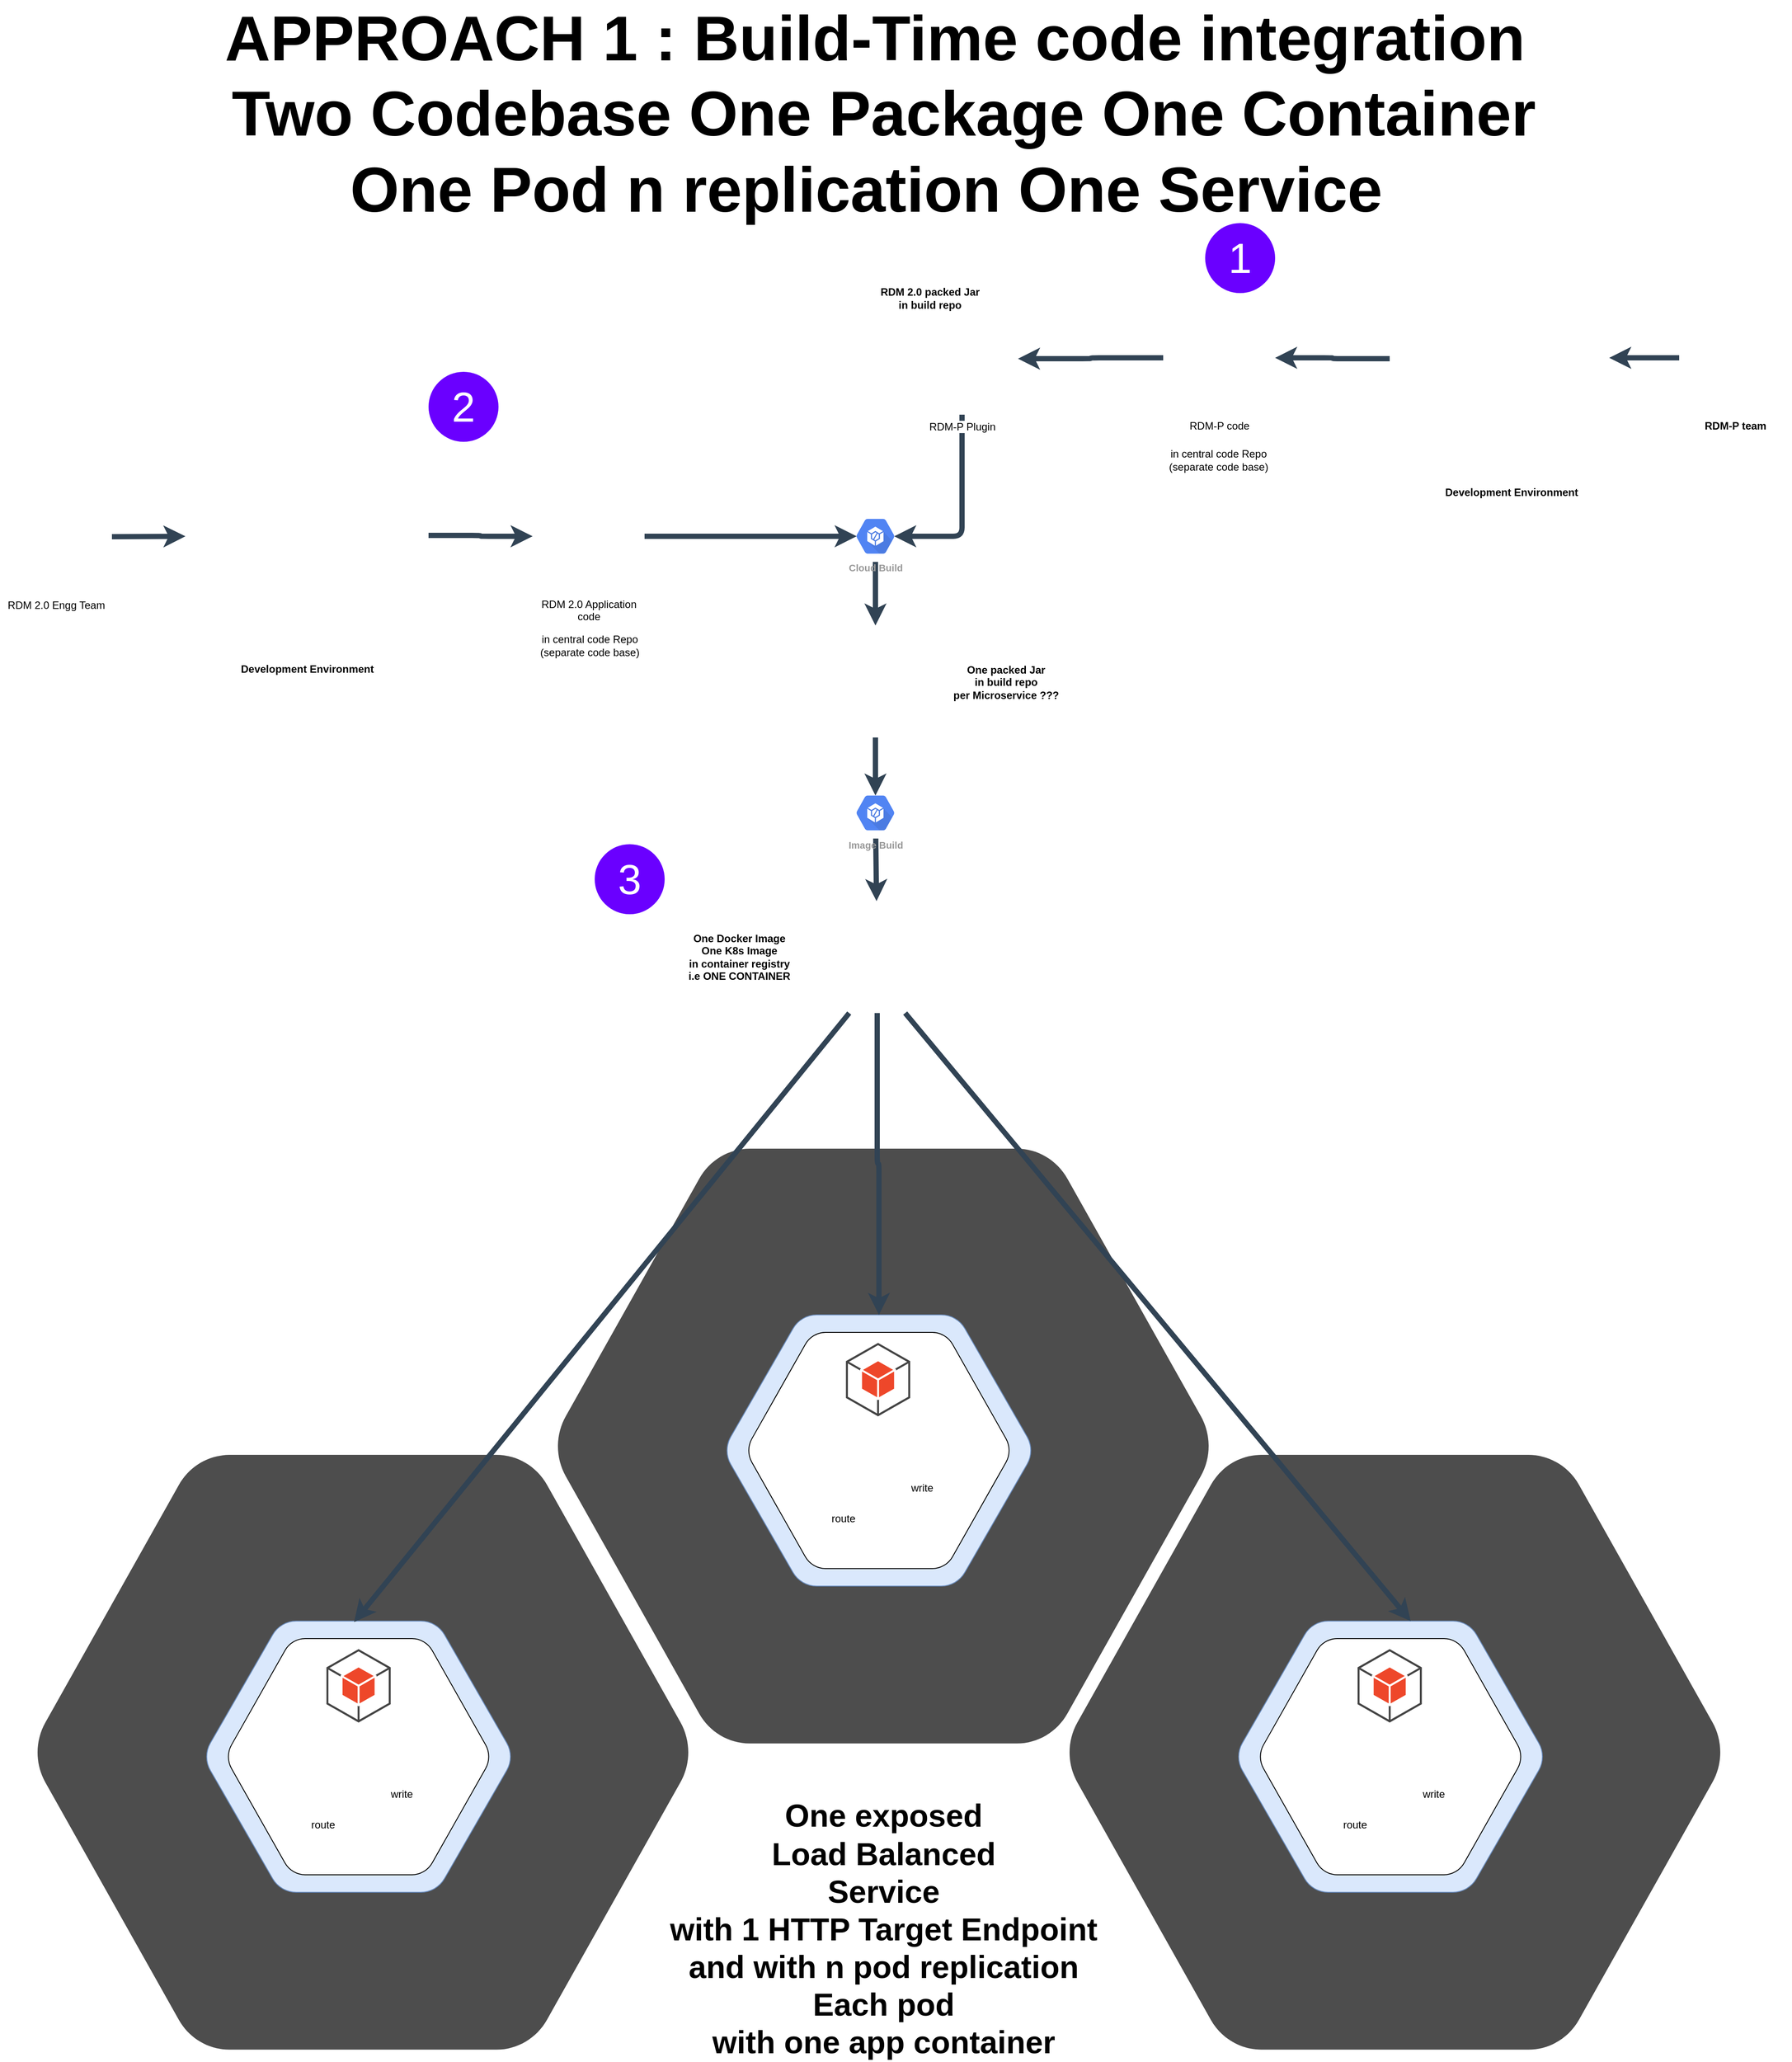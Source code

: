 <mxfile version="14.4.6" type="github" pages="2">
  <diagram id="a3wtVWC07Pv-fsc8gBxy" name="Page-1">
    <mxGraphModel dx="4978" dy="5965" grid="1" gridSize="10" guides="1" tooltips="1" connect="1" arrows="1" fold="1" page="1" pageScale="1" pageWidth="1100" pageHeight="850" math="0" shadow="0">
      <root>
        <mxCell id="0" />
        <mxCell id="1" parent="0" />
        <mxCell id="Y54M-gy7MAdl_Ur7vL2U-50" value="" style="edgeStyle=orthogonalEdgeStyle;rounded=1;orthogonalLoop=1;jettySize=auto;html=1;entryX=0.825;entryY=0.5;entryDx=0;entryDy=0;entryPerimeter=0;fillColor=#647687;strokeColor=#314354;strokeWidth=6;exitX=0.5;exitY=1;exitDx=0;exitDy=0;" edge="1" parent="1" source="Y54M-gy7MAdl_Ur7vL2U-40" target="Y54M-gy7MAdl_Ur7vL2U-87">
          <mxGeometry relative="1" as="geometry">
            <mxPoint x="-2207.55" y="-4496" as="targetPoint" />
            <Array as="points">
              <mxPoint x="-2130" y="-4432" />
            </Array>
          </mxGeometry>
        </mxCell>
        <mxCell id="Y54M-gy7MAdl_Ur7vL2U-40" value="RDM-P Plugin" style="shape=image;html=1;verticalAlign=top;verticalLabelPosition=bottom;labelBackgroundColor=#ffffff;imageAspect=0;aspect=fixed;image=https://cdn3.iconfinder.com/data/icons/humano2/128x128/mimetypes/application-x-jar.png;sketch=0;strokeColor=#000000;fillColor=#ffffff;" vertex="1" parent="1">
          <mxGeometry x="-2194" y="-4699" width="128" height="128" as="geometry" />
        </mxCell>
        <mxCell id="Y54M-gy7MAdl_Ur7vL2U-41" value="" style="shape=image;html=1;verticalAlign=top;verticalLabelPosition=bottom;labelBackgroundColor=#ffffff;imageAspect=0;aspect=fixed;image=https://cdn4.iconfinder.com/data/icons/social-network-round-gloss-shine/128/docker-icon_copy.png;sketch=0;strokeColor=#000000;fillColor=#ffffff;" vertex="1" parent="1">
          <mxGeometry x="-2291" y="-4015" width="128" height="128" as="geometry" />
        </mxCell>
        <mxCell id="Y54M-gy7MAdl_Ur7vL2U-48" value="" style="edgeStyle=orthogonalEdgeStyle;rounded=1;orthogonalLoop=1;jettySize=auto;html=1;entryX=0;entryY=0.5;entryDx=0;entryDy=0;fillColor=#647687;strokeColor=#314354;strokeWidth=6;" edge="1" parent="1" source="Y54M-gy7MAdl_Ur7vL2U-46" target="Y54M-gy7MAdl_Ur7vL2U-57">
          <mxGeometry relative="1" as="geometry">
            <mxPoint x="-2471" y="-4431" as="targetPoint" />
          </mxGeometry>
        </mxCell>
        <mxCell id="Y54M-gy7MAdl_Ur7vL2U-46" value="&lt;b&gt;Development Environment&lt;/b&gt;" style="shape=image;html=1;verticalAlign=top;verticalLabelPosition=bottom;labelBackgroundColor=#ffffff;imageAspect=0;aspect=fixed;image=https://cdn4.iconfinder.com/data/icons/technology-83/1000/code_bulb_idea_big_idea_bright_idea_idea_laptop_ide-128.png;sketch=0;strokeColor=#000000;fillColor=#ffffff;" vertex="1" parent="1">
          <mxGeometry x="-3018" y="-4572" width="278" height="278" as="geometry" />
        </mxCell>
        <mxCell id="Y54M-gy7MAdl_Ur7vL2U-53" value="" style="edgeStyle=orthogonalEdgeStyle;rounded=1;orthogonalLoop=1;jettySize=auto;html=1;entryX=0.5;entryY=0.16;entryDx=0;entryDy=0;entryPerimeter=0;exitX=0.5;exitY=1;exitDx=0;exitDy=0;strokeWidth=6;fillColor=#647687;strokeColor=#314354;" edge="1" parent="1" source="Y54M-gy7MAdl_Ur7vL2U-49" target="Y54M-gy7MAdl_Ur7vL2U-94">
          <mxGeometry relative="1" as="geometry">
            <mxPoint x="-2227.0" y="-4147" as="targetPoint" />
          </mxGeometry>
        </mxCell>
        <mxCell id="Y54M-gy7MAdl_Ur7vL2U-49" value="" style="shape=image;html=1;verticalAlign=top;verticalLabelPosition=bottom;labelBackgroundColor=#ffffff;imageAspect=0;aspect=fixed;image=https://cdn3.iconfinder.com/data/icons/humano2/128x128/mimetypes/application-x-jar.png;sketch=0;strokeColor=#000000;fillColor=#ffffff;" vertex="1" parent="1">
          <mxGeometry x="-2293" y="-4330" width="128" height="128" as="geometry" />
        </mxCell>
        <mxCell id="Y54M-gy7MAdl_Ur7vL2U-56" value="&lt;b&gt;One Docker Image&lt;br&gt;One K8s Image&lt;br&gt;in container registry&lt;br&gt;i.e ONE CONTAINER&lt;br&gt;&lt;/b&gt;" style="text;html=1;align=center;verticalAlign=middle;resizable=0;points=[];autosize=1;" vertex="1" parent="1">
          <mxGeometry x="-2450" y="-3981" width="130" height="60" as="geometry" />
        </mxCell>
        <mxCell id="Y54M-gy7MAdl_Ur7vL2U-57" value="RDM 2.0 Application&lt;br&gt;code" style="shape=image;html=1;verticalAlign=top;verticalLabelPosition=bottom;labelBackgroundColor=#ffffff;imageAspect=0;aspect=fixed;image=https://cdn1.iconfinder.com/data/icons/hawcons/32/698357-icon-78-document-file-java-128.png;sketch=0;strokeColor=#000000;fillColor=#ffffff;" vertex="1" parent="1">
          <mxGeometry x="-2621" y="-4496" width="128" height="128" as="geometry" />
        </mxCell>
        <mxCell id="Y54M-gy7MAdl_Ur7vL2U-58" value="&lt;b&gt;One packed Jar&lt;br&gt;in build repo&lt;br&gt;per Microservice ???&lt;br&gt;&lt;/b&gt;" style="text;html=1;align=center;verticalAlign=middle;resizable=0;points=[];autosize=1;" vertex="1" parent="1">
          <mxGeometry x="-2150" y="-4290" width="140" height="50" as="geometry" />
        </mxCell>
        <mxCell id="Y54M-gy7MAdl_Ur7vL2U-60" value="&lt;b&gt;&lt;font style=&quot;font-size: 72px&quot;&gt;APPROACH 1 : Build-Time code integration&amp;nbsp;&lt;br&gt;Two Codebase One Package One Container &lt;br&gt;One Pod n replication One Service&amp;nbsp;&amp;nbsp;&lt;/font&gt;&lt;/b&gt;" style="text;html=1;align=center;verticalAlign=middle;resizable=0;points=[];autosize=1;" vertex="1" parent="1">
          <mxGeometry x="-2980" y="-4970" width="1520" height="110" as="geometry" />
        </mxCell>
        <mxCell id="Y54M-gy7MAdl_Ur7vL2U-64" value="" style="edgeStyle=orthogonalEdgeStyle;rounded=1;orthogonalLoop=1;jettySize=auto;html=1;entryX=1;entryY=0.5;entryDx=0;entryDy=0;fillColor=#647687;strokeColor=#314354;strokeWidth=6;" edge="1" parent="1" source="Y54M-gy7MAdl_Ur7vL2U-62" target="Y54M-gy7MAdl_Ur7vL2U-40">
          <mxGeometry relative="1" as="geometry">
            <mxPoint x="-1961" y="-4635" as="targetPoint" />
          </mxGeometry>
        </mxCell>
        <mxCell id="Y54M-gy7MAdl_Ur7vL2U-62" value="RDM-P code" style="shape=image;html=1;verticalAlign=top;verticalLabelPosition=bottom;labelBackgroundColor=#ffffff;imageAspect=0;aspect=fixed;image=https://cdn1.iconfinder.com/data/icons/hawcons/32/698357-icon-78-document-file-java-128.png;sketch=0;strokeColor=#000000;fillColor=#ffffff;" vertex="1" parent="1">
          <mxGeometry x="-1900" y="-4700" width="128" height="128" as="geometry" />
        </mxCell>
        <mxCell id="Y54M-gy7MAdl_Ur7vL2U-67" value="" style="edgeStyle=orthogonalEdgeStyle;rounded=1;orthogonalLoop=1;jettySize=auto;html=1;fillColor=#647687;strokeColor=#314354;strokeWidth=6;" edge="1" parent="1" source="Y54M-gy7MAdl_Ur7vL2U-65" target="Y54M-gy7MAdl_Ur7vL2U-62">
          <mxGeometry relative="1" as="geometry">
            <mxPoint x="-1731" y="-4620" as="targetPoint" />
          </mxGeometry>
        </mxCell>
        <mxCell id="Y54M-gy7MAdl_Ur7vL2U-65" value="&lt;b&gt;Development Environment&lt;/b&gt;" style="shape=image;html=1;verticalAlign=top;verticalLabelPosition=bottom;labelBackgroundColor=#ffffff;imageAspect=0;aspect=fixed;image=https://cdn4.iconfinder.com/data/icons/technology-83/1000/code_bulb_idea_big_idea_bright_idea_idea_laptop_ide-128.png;sketch=0;strokeColor=#000000;fillColor=#ffffff;" vertex="1" parent="1">
          <mxGeometry x="-1641" y="-4774" width="278" height="278" as="geometry" />
        </mxCell>
        <mxCell id="Y54M-gy7MAdl_Ur7vL2U-68" value="" style="group" vertex="1" connectable="0" parent="1">
          <mxGeometry x="-2594.997" y="-3732" width="750" height="680" as="geometry" />
        </mxCell>
        <mxCell id="Y54M-gy7MAdl_Ur7vL2U-7" value="" style="shape=mxgraph.gcp.extras.blue_hexagon;html=1;fillColor=#4D4D4D;gradientColor=none;strokeColor=none;verticalLabelPosition=bottom;verticalAlign=top;align=center;fontFamily=Comic Sans MS;" vertex="1" parent="Y54M-gy7MAdl_Ur7vL2U-68">
          <mxGeometry width="750" height="680" as="geometry" />
        </mxCell>
        <mxCell id="Y54M-gy7MAdl_Ur7vL2U-9" value="" style="shape=mxgraph.gcp.extras.blue_hexagon;html=1;fillColor=#dae8fc;strokeColor=#6c8ebf;verticalLabelPosition=bottom;verticalAlign=top;align=center;fontFamily=Comic Sans MS;" vertex="1" parent="Y54M-gy7MAdl_Ur7vL2U-68">
          <mxGeometry x="194.997" y="190" width="350" height="310" as="geometry" />
        </mxCell>
        <mxCell id="Y54M-gy7MAdl_Ur7vL2U-10" value="" style="shape=mxgraph.gcp.extras.blue_hexagon;html=1;verticalLabelPosition=bottom;verticalAlign=top;align=center;fontFamily=Comic Sans MS;" vertex="1" parent="Y54M-gy7MAdl_Ur7vL2U-68">
          <mxGeometry x="219.997" y="210" width="300" height="270" as="geometry" />
        </mxCell>
        <mxCell id="Y54M-gy7MAdl_Ur7vL2U-18" value="" style="shape=image;html=1;verticalAlign=top;verticalLabelPosition=bottom;labelBackgroundColor=#ffffff;imageAspect=0;aspect=fixed;image=https://cdn0.iconfinder.com/data/icons/social-media-2127/48/social_media_social_media_logo_docker-128.png;sketch=1;" vertex="1" parent="Y54M-gy7MAdl_Ur7vL2U-68">
          <mxGeometry x="280.997" y="390" width="188" height="188" as="geometry" />
        </mxCell>
        <mxCell id="Y54M-gy7MAdl_Ur7vL2U-34" value="write" style="shape=image;html=1;verticalAlign=top;verticalLabelPosition=bottom;labelBackgroundColor=#ffffff;imageAspect=0;aspect=fixed;image=https://cdn3.iconfinder.com/data/icons/school-glyph/512/office_university_reading_knowledge_edit_pen_write_learning_study_notebook_education-128.png;sketch=0;strokeColor=#000000;fillColor=#ffffff;" vertex="1" parent="Y54M-gy7MAdl_Ur7vL2U-68">
          <mxGeometry x="384.997" y="306" width="68" height="68" as="geometry" />
        </mxCell>
        <mxCell id="Y54M-gy7MAdl_Ur7vL2U-37" value="route" style="shape=image;html=1;verticalAlign=top;verticalLabelPosition=bottom;labelBackgroundColor=#ffffff;imageAspect=0;aspect=fixed;image=https://cdn3.iconfinder.com/data/icons/arrows-396/48/arrow_route_right-128.png;sketch=0;strokeColor=#000000;fillColor=#ffffff;" vertex="1" parent="Y54M-gy7MAdl_Ur7vL2U-68">
          <mxGeometry x="264.997" y="281" width="128" height="128" as="geometry" />
        </mxCell>
        <mxCell id="Y54M-gy7MAdl_Ur7vL2U-42" value="" style="outlineConnect=0;dashed=0;verticalLabelPosition=bottom;verticalAlign=top;align=center;html=1;shape=mxgraph.aws3.android;fillColor=#EE472A;gradientColor=none;sketch=0;strokeColor=#000000;" vertex="1" parent="Y54M-gy7MAdl_Ur7vL2U-68">
          <mxGeometry x="332.247" y="222" width="73.5" height="84" as="geometry" />
        </mxCell>
        <mxCell id="Y54M-gy7MAdl_Ur7vL2U-69" value="" style="group" vertex="1" connectable="0" parent="1">
          <mxGeometry x="-2009.997" y="-3382" width="750" height="680" as="geometry" />
        </mxCell>
        <mxCell id="Y54M-gy7MAdl_Ur7vL2U-70" value="" style="shape=mxgraph.gcp.extras.blue_hexagon;html=1;fillColor=#4D4D4D;gradientColor=none;strokeColor=none;verticalLabelPosition=bottom;verticalAlign=top;align=center;fontFamily=Comic Sans MS;" vertex="1" parent="Y54M-gy7MAdl_Ur7vL2U-69">
          <mxGeometry width="750" height="680" as="geometry" />
        </mxCell>
        <mxCell id="Y54M-gy7MAdl_Ur7vL2U-71" value="" style="shape=mxgraph.gcp.extras.blue_hexagon;html=1;fillColor=#dae8fc;strokeColor=#6c8ebf;verticalLabelPosition=bottom;verticalAlign=top;align=center;fontFamily=Comic Sans MS;" vertex="1" parent="Y54M-gy7MAdl_Ur7vL2U-69">
          <mxGeometry x="194.997" y="190" width="350" height="310" as="geometry" />
        </mxCell>
        <mxCell id="Y54M-gy7MAdl_Ur7vL2U-72" value="" style="shape=mxgraph.gcp.extras.blue_hexagon;html=1;verticalLabelPosition=bottom;verticalAlign=top;align=center;fontFamily=Comic Sans MS;" vertex="1" parent="Y54M-gy7MAdl_Ur7vL2U-69">
          <mxGeometry x="219.997" y="210" width="300" height="270" as="geometry" />
        </mxCell>
        <mxCell id="Y54M-gy7MAdl_Ur7vL2U-73" value="" style="shape=image;html=1;verticalAlign=top;verticalLabelPosition=bottom;labelBackgroundColor=#ffffff;imageAspect=0;aspect=fixed;image=https://cdn0.iconfinder.com/data/icons/social-media-2127/48/social_media_social_media_logo_docker-128.png;sketch=1;" vertex="1" parent="Y54M-gy7MAdl_Ur7vL2U-69">
          <mxGeometry x="280.997" y="390" width="188" height="188" as="geometry" />
        </mxCell>
        <mxCell id="Y54M-gy7MAdl_Ur7vL2U-74" value="write" style="shape=image;html=1;verticalAlign=top;verticalLabelPosition=bottom;labelBackgroundColor=#ffffff;imageAspect=0;aspect=fixed;image=https://cdn3.iconfinder.com/data/icons/school-glyph/512/office_university_reading_knowledge_edit_pen_write_learning_study_notebook_education-128.png;sketch=0;strokeColor=#000000;fillColor=#ffffff;" vertex="1" parent="Y54M-gy7MAdl_Ur7vL2U-69">
          <mxGeometry x="384.997" y="306" width="68" height="68" as="geometry" />
        </mxCell>
        <mxCell id="Y54M-gy7MAdl_Ur7vL2U-75" value="route" style="shape=image;html=1;verticalAlign=top;verticalLabelPosition=bottom;labelBackgroundColor=#ffffff;imageAspect=0;aspect=fixed;image=https://cdn3.iconfinder.com/data/icons/arrows-396/48/arrow_route_right-128.png;sketch=0;strokeColor=#000000;fillColor=#ffffff;" vertex="1" parent="Y54M-gy7MAdl_Ur7vL2U-69">
          <mxGeometry x="264.997" y="281" width="128" height="128" as="geometry" />
        </mxCell>
        <mxCell id="Y54M-gy7MAdl_Ur7vL2U-76" value="" style="outlineConnect=0;dashed=0;verticalLabelPosition=bottom;verticalAlign=top;align=center;html=1;shape=mxgraph.aws3.android;fillColor=#EE472A;gradientColor=none;sketch=0;strokeColor=#000000;" vertex="1" parent="Y54M-gy7MAdl_Ur7vL2U-69">
          <mxGeometry x="332.247" y="222" width="73.5" height="84" as="geometry" />
        </mxCell>
        <mxCell id="Y54M-gy7MAdl_Ur7vL2U-77" value="" style="group" vertex="1" connectable="0" parent="1">
          <mxGeometry x="-3189.997" y="-3382" width="750" height="680" as="geometry" />
        </mxCell>
        <mxCell id="Y54M-gy7MAdl_Ur7vL2U-78" value="" style="shape=mxgraph.gcp.extras.blue_hexagon;html=1;fillColor=#4D4D4D;gradientColor=none;strokeColor=none;verticalLabelPosition=bottom;verticalAlign=top;align=center;fontFamily=Comic Sans MS;" vertex="1" parent="Y54M-gy7MAdl_Ur7vL2U-77">
          <mxGeometry width="750" height="680" as="geometry" />
        </mxCell>
        <mxCell id="Y54M-gy7MAdl_Ur7vL2U-79" value="" style="shape=mxgraph.gcp.extras.blue_hexagon;html=1;fillColor=#dae8fc;strokeColor=#6c8ebf;verticalLabelPosition=bottom;verticalAlign=top;align=center;fontFamily=Comic Sans MS;" vertex="1" parent="Y54M-gy7MAdl_Ur7vL2U-77">
          <mxGeometry x="194.997" y="190" width="350" height="310" as="geometry" />
        </mxCell>
        <mxCell id="Y54M-gy7MAdl_Ur7vL2U-80" value="" style="shape=mxgraph.gcp.extras.blue_hexagon;html=1;verticalLabelPosition=bottom;verticalAlign=top;align=center;fontFamily=Comic Sans MS;" vertex="1" parent="Y54M-gy7MAdl_Ur7vL2U-77">
          <mxGeometry x="219.997" y="210" width="300" height="270" as="geometry" />
        </mxCell>
        <mxCell id="Y54M-gy7MAdl_Ur7vL2U-81" value="" style="shape=image;html=1;verticalAlign=top;verticalLabelPosition=bottom;labelBackgroundColor=#ffffff;imageAspect=0;aspect=fixed;image=https://cdn0.iconfinder.com/data/icons/social-media-2127/48/social_media_social_media_logo_docker-128.png;sketch=1;" vertex="1" parent="Y54M-gy7MAdl_Ur7vL2U-77">
          <mxGeometry x="280.997" y="390" width="188" height="188" as="geometry" />
        </mxCell>
        <mxCell id="Y54M-gy7MAdl_Ur7vL2U-82" value="write" style="shape=image;html=1;verticalAlign=top;verticalLabelPosition=bottom;labelBackgroundColor=#ffffff;imageAspect=0;aspect=fixed;image=https://cdn3.iconfinder.com/data/icons/school-glyph/512/office_university_reading_knowledge_edit_pen_write_learning_study_notebook_education-128.png;sketch=0;strokeColor=#000000;fillColor=#ffffff;" vertex="1" parent="Y54M-gy7MAdl_Ur7vL2U-77">
          <mxGeometry x="384.997" y="306" width="68" height="68" as="geometry" />
        </mxCell>
        <mxCell id="Y54M-gy7MAdl_Ur7vL2U-83" value="route" style="shape=image;html=1;verticalAlign=top;verticalLabelPosition=bottom;labelBackgroundColor=#ffffff;imageAspect=0;aspect=fixed;image=https://cdn3.iconfinder.com/data/icons/arrows-396/48/arrow_route_right-128.png;sketch=0;strokeColor=#000000;fillColor=#ffffff;" vertex="1" parent="Y54M-gy7MAdl_Ur7vL2U-77">
          <mxGeometry x="264.997" y="281" width="128" height="128" as="geometry" />
        </mxCell>
        <mxCell id="Y54M-gy7MAdl_Ur7vL2U-84" value="" style="outlineConnect=0;dashed=0;verticalLabelPosition=bottom;verticalAlign=top;align=center;html=1;shape=mxgraph.aws3.android;fillColor=#EE472A;gradientColor=none;sketch=0;strokeColor=#000000;" vertex="1" parent="Y54M-gy7MAdl_Ur7vL2U-77">
          <mxGeometry x="333.247" y="222" width="73.5" height="84" as="geometry" />
        </mxCell>
        <mxCell id="Y54M-gy7MAdl_Ur7vL2U-55" value="" style="edgeStyle=orthogonalEdgeStyle;rounded=1;orthogonalLoop=1;jettySize=auto;html=1;fillColor=#647687;strokeColor=#314354;strokeWidth=6;" edge="1" parent="1" source="Y54M-gy7MAdl_Ur7vL2U-41" target="Y54M-gy7MAdl_Ur7vL2U-9">
          <mxGeometry relative="1" as="geometry">
            <mxPoint x="-2213.0" y="-3687" as="targetPoint" />
          </mxGeometry>
        </mxCell>
        <mxCell id="Y54M-gy7MAdl_Ur7vL2U-85" value="" style="rounded=1;orthogonalLoop=1;jettySize=auto;html=1;entryX=0.483;entryY=-0.07;entryDx=0;entryDy=0;entryPerimeter=0;exitX=0.25;exitY=1;exitDx=0;exitDy=0;strokeWidth=6;fillColor=#647687;strokeColor=#314354;" edge="1" parent="1" source="Y54M-gy7MAdl_Ur7vL2U-41" target="Y54M-gy7MAdl_Ur7vL2U-80">
          <mxGeometry relative="1" as="geometry">
            <mxPoint x="-2203.0" y="-3757" as="sourcePoint" />
            <mxPoint x="-2202" y="-3532" as="targetPoint" />
          </mxGeometry>
        </mxCell>
        <mxCell id="Y54M-gy7MAdl_Ur7vL2U-86" value="" style="rounded=1;orthogonalLoop=1;jettySize=auto;html=1;exitX=0.75;exitY=1;exitDx=0;exitDy=0;strokeWidth=6;fillColor=#647687;strokeColor=#314354;" edge="1" parent="1" source="Y54M-gy7MAdl_Ur7vL2U-41">
          <mxGeometry relative="1" as="geometry">
            <mxPoint x="-2267" y="-3821" as="sourcePoint" />
            <mxPoint x="-1617" y="-3192" as="targetPoint" />
          </mxGeometry>
        </mxCell>
        <mxCell id="Y54M-gy7MAdl_Ur7vL2U-89" value="" style="edgeStyle=none;rounded=1;orthogonalLoop=1;jettySize=auto;html=1;fillColor=#647687;strokeColor=#314354;strokeWidth=6;" edge="1" parent="1" source="Y54M-gy7MAdl_Ur7vL2U-87" target="Y54M-gy7MAdl_Ur7vL2U-49">
          <mxGeometry relative="1" as="geometry" />
        </mxCell>
        <mxCell id="Y54M-gy7MAdl_Ur7vL2U-87" value="Cloud Build" style="html=1;fillColor=#5184F3;strokeColor=none;verticalAlign=top;labelPosition=center;verticalLabelPosition=bottom;align=center;spacingTop=-6;fontSize=11;fontStyle=1;fontColor=#999999;shape=mxgraph.gcp2.hexIcon;prIcon=container_builder;sketch=0;" vertex="1" parent="1">
          <mxGeometry x="-2262" y="-4461.25" width="66" height="58.5" as="geometry" />
        </mxCell>
        <mxCell id="Y54M-gy7MAdl_Ur7vL2U-88" value="" style="edgeStyle=orthogonalEdgeStyle;rounded=1;orthogonalLoop=1;jettySize=auto;html=1;exitX=1;exitY=0.5;exitDx=0;exitDy=0;entryX=0.175;entryY=0.5;entryDx=0;entryDy=0;entryPerimeter=0;fillColor=#647687;strokeColor=#314354;strokeWidth=6;" edge="1" parent="1" source="Y54M-gy7MAdl_Ur7vL2U-57" target="Y54M-gy7MAdl_Ur7vL2U-87">
          <mxGeometry relative="1" as="geometry">
            <mxPoint x="-2331" y="-4431" as="sourcePoint" />
            <mxPoint x="-2226.941" y="-4355" as="targetPoint" />
          </mxGeometry>
        </mxCell>
        <mxCell id="Y54M-gy7MAdl_Ur7vL2U-91" value="in central code Repo&lt;br&gt;(separate code base)" style="text;html=1;align=center;verticalAlign=middle;resizable=0;points=[];autosize=1;" vertex="1" parent="1">
          <mxGeometry x="-1902" y="-4534" width="130" height="30" as="geometry" />
        </mxCell>
        <mxCell id="Y54M-gy7MAdl_Ur7vL2U-92" value="in central code Repo&lt;br&gt;(separate code base)" style="text;html=1;align=center;verticalAlign=middle;resizable=0;points=[];autosize=1;" vertex="1" parent="1">
          <mxGeometry x="-2621" y="-4322" width="130" height="30" as="geometry" />
        </mxCell>
        <mxCell id="Y54M-gy7MAdl_Ur7vL2U-93" value="&lt;b&gt;RDM 2.0 packed Jar&lt;br&gt;in build repo&lt;br&gt;&lt;/b&gt;" style="text;html=1;align=center;verticalAlign=middle;resizable=0;points=[];autosize=1;" vertex="1" parent="1">
          <mxGeometry x="-2232" y="-4719" width="130" height="30" as="geometry" />
        </mxCell>
        <mxCell id="Y54M-gy7MAdl_Ur7vL2U-98" value="" style="edgeStyle=none;rounded=1;orthogonalLoop=1;jettySize=auto;html=1;fillColor=#647687;strokeColor=#314354;strokeWidth=6;" edge="1" parent="1" source="Y54M-gy7MAdl_Ur7vL2U-94" target="Y54M-gy7MAdl_Ur7vL2U-41">
          <mxGeometry relative="1" as="geometry">
            <mxPoint x="-2227" y="-4088.5" as="targetPoint" />
          </mxGeometry>
        </mxCell>
        <mxCell id="Y54M-gy7MAdl_Ur7vL2U-94" value="Image Build" style="html=1;fillColor=#5184F3;strokeColor=none;verticalAlign=top;labelPosition=center;verticalLabelPosition=bottom;align=center;spacingTop=-6;fontSize=11;fontStyle=1;fontColor=#999999;shape=mxgraph.gcp2.hexIcon;prIcon=container_builder;sketch=0;" vertex="1" parent="1">
          <mxGeometry x="-2262" y="-4145" width="66" height="58.5" as="geometry" />
        </mxCell>
        <mxCell id="Y54M-gy7MAdl_Ur7vL2U-101" value="&lt;b&gt;&lt;span style=&quot;font-size: 36px&quot;&gt;One exposed &lt;br&gt;Load Balanced &lt;br&gt;Service &lt;br&gt;with 1 HTTP Target Endpoint&lt;br&gt;and with n pod replication &lt;br&gt;Each pod &lt;br&gt;with one app container&lt;/span&gt;&lt;br&gt;&lt;/b&gt;" style="text;html=1;align=center;verticalAlign=middle;resizable=0;points=[];autosize=1;" vertex="1" parent="1">
          <mxGeometry x="-2470" y="-2920" width="500" height="160" as="geometry" />
        </mxCell>
        <mxCell id="Y54M-gy7MAdl_Ur7vL2U-102" value="&lt;font style=&quot;font-size: 48px&quot;&gt;1&lt;/font&gt;" style="ellipse;whiteSpace=wrap;html=1;aspect=fixed;sketch=0;fillColor=#6a00ff;fontColor=#ffffff;strokeColor=none;" vertex="1" parent="1">
          <mxGeometry x="-1852" y="-4790" width="80" height="80" as="geometry" />
        </mxCell>
        <mxCell id="Y54M-gy7MAdl_Ur7vL2U-103" value="&lt;font style=&quot;font-size: 48px&quot;&gt;2&lt;/font&gt;" style="ellipse;whiteSpace=wrap;html=1;aspect=fixed;sketch=0;fillColor=#6a00ff;fontColor=#ffffff;strokeColor=none;" vertex="1" parent="1">
          <mxGeometry x="-2740" y="-4620" width="80" height="80" as="geometry" />
        </mxCell>
        <mxCell id="Y54M-gy7MAdl_Ur7vL2U-104" value="&lt;font style=&quot;font-size: 48px&quot;&gt;3&lt;/font&gt;" style="ellipse;whiteSpace=wrap;html=1;aspect=fixed;sketch=0;fillColor=#6a00ff;fontColor=#ffffff;strokeColor=none;" vertex="1" parent="1">
          <mxGeometry x="-2550" y="-4080" width="80" height="80" as="geometry" />
        </mxCell>
        <mxCell id="Y54M-gy7MAdl_Ur7vL2U-112" value="" style="edgeStyle=none;rounded=0;orthogonalLoop=1;jettySize=auto;html=1;strokeWidth=6;fillColor=#647687;strokeColor=#314354;" edge="1" parent="1" source="Y54M-gy7MAdl_Ur7vL2U-105">
          <mxGeometry relative="1" as="geometry">
            <mxPoint x="-1390" y="-4636" as="targetPoint" />
          </mxGeometry>
        </mxCell>
        <mxCell id="Y54M-gy7MAdl_Ur7vL2U-105" value="&lt;b&gt;RDM-P team&lt;/b&gt;" style="shape=image;html=1;verticalAlign=top;verticalLabelPosition=bottom;labelBackgroundColor=#ffffff;imageAspect=0;aspect=fixed;image=https://cdn0.iconfinder.com/data/icons/simpline-mix/64/simpline_13-128.png;sketch=0;strokeColor=#000000;fillColor=#ffffff;" vertex="1" parent="1">
          <mxGeometry x="-1310" y="-4700" width="128" height="128" as="geometry" />
        </mxCell>
        <mxCell id="Y54M-gy7MAdl_Ur7vL2U-108" value="" style="edgeStyle=none;rounded=0;orthogonalLoop=1;jettySize=auto;html=1;fillColor=#647687;strokeColor=#314354;strokeWidth=6;" edge="1" parent="1" source="Y54M-gy7MAdl_Ur7vL2U-107" target="Y54M-gy7MAdl_Ur7vL2U-46">
          <mxGeometry relative="1" as="geometry" />
        </mxCell>
        <mxCell id="Y54M-gy7MAdl_Ur7vL2U-107" value="RDM 2.0 Engg Team" style="shape=image;html=1;verticalAlign=top;verticalLabelPosition=bottom;labelBackgroundColor=#ffffff;imageAspect=0;aspect=fixed;image=https://cdn0.iconfinder.com/data/icons/simpline-mix/64/simpline_12-128.png;sketch=0;strokeColor=#000000;fillColor=#ffffff;" vertex="1" parent="1">
          <mxGeometry x="-3230" y="-4495" width="128" height="128" as="geometry" />
        </mxCell>
      </root>
    </mxGraphModel>
  </diagram>
  <diagram name="Copy of Page-1" id="TdgbyeoqJt9ueaeACw3j">
    <mxGraphModel dx="4642" dy="5792" grid="1" gridSize="10" guides="1" tooltips="1" connect="1" arrows="1" fold="1" page="1" pageScale="1" pageWidth="1100" pageHeight="850" math="0" shadow="0">
      <root>
        <mxCell id="cfi_PI--tBmPsOps6Bu9-0" />
        <mxCell id="cfi_PI--tBmPsOps6Bu9-1" parent="cfi_PI--tBmPsOps6Bu9-0" />
        <mxCell id="cfi_PI--tBmPsOps6Bu9-2" value="" style="edgeStyle=orthogonalEdgeStyle;rounded=1;orthogonalLoop=1;jettySize=auto;html=1;entryX=0.5;entryY=0.16;entryDx=0;entryDy=0;entryPerimeter=0;fillColor=#e3c800;strokeColor=#B09500;strokeWidth=6;exitX=0.5;exitY=1;exitDx=0;exitDy=0;" edge="1" parent="cfi_PI--tBmPsOps6Bu9-1" source="cfi_PI--tBmPsOps6Bu9-3" target="k696c9NYCloIwaKsUdFb-0">
          <mxGeometry relative="1" as="geometry">
            <mxPoint x="-2207.55" y="-4496" as="targetPoint" />
            <Array as="points">
              <mxPoint x="-2030" y="-4572" />
              <mxPoint x="-2030" y="-4490" />
              <mxPoint x="-2027" y="-4490" />
            </Array>
          </mxGeometry>
        </mxCell>
        <mxCell id="cfi_PI--tBmPsOps6Bu9-3" value="RDM-P Plugin" style="shape=image;html=1;verticalAlign=top;verticalLabelPosition=bottom;labelBackgroundColor=#ffffff;imageAspect=0;aspect=fixed;image=https://cdn3.iconfinder.com/data/icons/humano2/128x128/mimetypes/application-x-jar.png;sketch=0;strokeColor=#000000;fillColor=#ffffff;" vertex="1" parent="cfi_PI--tBmPsOps6Bu9-1">
          <mxGeometry x="-2093" y="-4700" width="128" height="128" as="geometry" />
        </mxCell>
        <mxCell id="cfi_PI--tBmPsOps6Bu9-4" value="" style="shape=image;html=1;verticalAlign=top;verticalLabelPosition=bottom;labelBackgroundColor=#ffffff;imageAspect=0;aspect=fixed;image=https://cdn4.iconfinder.com/data/icons/social-network-round-gloss-shine/128/docker-icon_copy.png;sketch=0;strokeColor=#000000;fillColor=#ffffff;" vertex="1" parent="cfi_PI--tBmPsOps6Bu9-1">
          <mxGeometry x="-2291" y="-4015" width="128" height="128" as="geometry" />
        </mxCell>
        <mxCell id="cfi_PI--tBmPsOps6Bu9-5" value="" style="edgeStyle=orthogonalEdgeStyle;rounded=1;orthogonalLoop=1;jettySize=auto;html=1;entryX=0;entryY=0.5;entryDx=0;entryDy=0;fillColor=#647687;strokeColor=#314354;strokeWidth=6;" edge="1" parent="cfi_PI--tBmPsOps6Bu9-1" source="cfi_PI--tBmPsOps6Bu9-6" target="cfi_PI--tBmPsOps6Bu9-10">
          <mxGeometry relative="1" as="geometry">
            <mxPoint x="-2471" y="-4431" as="targetPoint" />
          </mxGeometry>
        </mxCell>
        <mxCell id="cfi_PI--tBmPsOps6Bu9-6" value="&lt;b&gt;Development Environment&lt;/b&gt;" style="shape=image;html=1;verticalAlign=top;verticalLabelPosition=bottom;labelBackgroundColor=#ffffff;imageAspect=0;aspect=fixed;image=https://cdn4.iconfinder.com/data/icons/technology-83/1000/code_bulb_idea_big_idea_bright_idea_idea_laptop_ide-128.png;sketch=0;strokeColor=#000000;fillColor=#ffffff;" vertex="1" parent="cfi_PI--tBmPsOps6Bu9-1">
          <mxGeometry x="-3018" y="-4572" width="278" height="278" as="geometry" />
        </mxCell>
        <mxCell id="cfi_PI--tBmPsOps6Bu9-7" value="" style="edgeStyle=orthogonalEdgeStyle;rounded=1;orthogonalLoop=1;jettySize=auto;html=1;entryX=0.5;entryY=0.16;entryDx=0;entryDy=0;entryPerimeter=0;exitX=0.5;exitY=1;exitDx=0;exitDy=0;strokeWidth=6;fillColor=#647687;strokeColor=#314354;" edge="1" parent="cfi_PI--tBmPsOps6Bu9-1" source="cfi_PI--tBmPsOps6Bu9-8" target="cfi_PI--tBmPsOps6Bu9-51">
          <mxGeometry relative="1" as="geometry">
            <mxPoint x="-2227.0" y="-4147" as="targetPoint" />
          </mxGeometry>
        </mxCell>
        <mxCell id="cfi_PI--tBmPsOps6Bu9-8" value="" style="shape=image;html=1;verticalAlign=top;verticalLabelPosition=bottom;labelBackgroundColor=#ffffff;imageAspect=0;aspect=fixed;image=https://cdn3.iconfinder.com/data/icons/humano2/128x128/mimetypes/application-x-jar.png;sketch=0;strokeColor=#000000;fillColor=#ffffff;" vertex="1" parent="cfi_PI--tBmPsOps6Bu9-1">
          <mxGeometry x="-2293" y="-4330" width="128" height="128" as="geometry" />
        </mxCell>
        <mxCell id="cfi_PI--tBmPsOps6Bu9-9" value="&lt;b&gt;One Docker Image&lt;br&gt;One K8s Image&lt;br&gt;in container registry&lt;br&gt;i.e ONE CONTAINER&lt;br&gt;&lt;/b&gt;" style="text;html=1;align=center;verticalAlign=middle;resizable=0;points=[];autosize=1;" vertex="1" parent="cfi_PI--tBmPsOps6Bu9-1">
          <mxGeometry x="-2450" y="-3981" width="130" height="60" as="geometry" />
        </mxCell>
        <mxCell id="cfi_PI--tBmPsOps6Bu9-10" value="RDM 2.0 Application&lt;br&gt;code" style="shape=image;html=1;verticalAlign=top;verticalLabelPosition=bottom;labelBackgroundColor=#ffffff;imageAspect=0;aspect=fixed;image=https://cdn1.iconfinder.com/data/icons/hawcons/32/698357-icon-78-document-file-java-128.png;sketch=0;strokeColor=#000000;fillColor=#ffffff;" vertex="1" parent="cfi_PI--tBmPsOps6Bu9-1">
          <mxGeometry x="-2621" y="-4496" width="128" height="128" as="geometry" />
        </mxCell>
        <mxCell id="cfi_PI--tBmPsOps6Bu9-11" value="&lt;b&gt;One packed Jar&lt;br&gt;in build repo&lt;br&gt;per Microservice ???&lt;br&gt;&lt;/b&gt;" style="text;html=1;align=center;verticalAlign=middle;resizable=0;points=[];autosize=1;" vertex="1" parent="cfi_PI--tBmPsOps6Bu9-1">
          <mxGeometry x="-2431" y="-4290" width="140" height="50" as="geometry" />
        </mxCell>
        <mxCell id="cfi_PI--tBmPsOps6Bu9-12" value="&lt;b&gt;&lt;font style=&quot;font-size: 72px&quot;&gt;APPROACH 2 : Two containers One POD &lt;br&gt;n replication One Service&amp;nbsp;&amp;nbsp;&lt;/font&gt;&lt;/b&gt;" style="text;html=1;align=center;verticalAlign=middle;resizable=0;points=[];autosize=1;" vertex="1" parent="cfi_PI--tBmPsOps6Bu9-1">
          <mxGeometry x="-2872" y="-5010" width="1410" height="70" as="geometry" />
        </mxCell>
        <mxCell id="cfi_PI--tBmPsOps6Bu9-13" value="" style="edgeStyle=orthogonalEdgeStyle;rounded=1;orthogonalLoop=1;jettySize=auto;html=1;entryX=1;entryY=0.5;entryDx=0;entryDy=0;fillColor=#e3c800;strokeColor=#B09500;strokeWidth=6;" edge="1" parent="cfi_PI--tBmPsOps6Bu9-1" source="cfi_PI--tBmPsOps6Bu9-14" target="cfi_PI--tBmPsOps6Bu9-3">
          <mxGeometry relative="1" as="geometry">
            <mxPoint x="-1961" y="-4635" as="targetPoint" />
          </mxGeometry>
        </mxCell>
        <mxCell id="cfi_PI--tBmPsOps6Bu9-14" value="RDM-P code" style="shape=image;html=1;verticalAlign=top;verticalLabelPosition=bottom;labelBackgroundColor=#ffffff;imageAspect=0;aspect=fixed;image=https://cdn1.iconfinder.com/data/icons/hawcons/32/698357-icon-78-document-file-java-128.png;sketch=0;strokeColor=#000000;fillColor=#ffffff;" vertex="1" parent="cfi_PI--tBmPsOps6Bu9-1">
          <mxGeometry x="-1830" y="-4700" width="128" height="128" as="geometry" />
        </mxCell>
        <mxCell id="cfi_PI--tBmPsOps6Bu9-15" value="" style="edgeStyle=orthogonalEdgeStyle;rounded=1;orthogonalLoop=1;jettySize=auto;html=1;fillColor=#647687;strokeColor=#314354;strokeWidth=6;" edge="1" parent="cfi_PI--tBmPsOps6Bu9-1" source="cfi_PI--tBmPsOps6Bu9-16" target="cfi_PI--tBmPsOps6Bu9-14">
          <mxGeometry relative="1" as="geometry">
            <mxPoint x="-1731" y="-4620" as="targetPoint" />
          </mxGeometry>
        </mxCell>
        <mxCell id="k696c9NYCloIwaKsUdFb-34" value="" style="edgeStyle=none;rounded=1;orthogonalLoop=1;jettySize=auto;html=1;strokeWidth=6;fillColor=#e3c800;strokeColor=#B09500;" edge="1" parent="cfi_PI--tBmPsOps6Bu9-1" source="cfi_PI--tBmPsOps6Bu9-16" target="cfi_PI--tBmPsOps6Bu9-14">
          <mxGeometry relative="1" as="geometry" />
        </mxCell>
        <mxCell id="cfi_PI--tBmPsOps6Bu9-16" value="&lt;b&gt;Development Environment&lt;/b&gt;" style="shape=image;html=1;verticalAlign=top;verticalLabelPosition=bottom;labelBackgroundColor=#ffffff;imageAspect=0;aspect=fixed;image=https://cdn4.iconfinder.com/data/icons/technology-83/1000/code_bulb_idea_big_idea_bright_idea_idea_laptop_ide-128.png;sketch=0;strokeColor=#000000;fillColor=#ffffff;" vertex="1" parent="cfi_PI--tBmPsOps6Bu9-1">
          <mxGeometry x="-1641" y="-4774" width="278" height="278" as="geometry" />
        </mxCell>
        <mxCell id="cfi_PI--tBmPsOps6Bu9-33" value="" style="group" vertex="1" connectable="0" parent="cfi_PI--tBmPsOps6Bu9-1">
          <mxGeometry x="-3189.997" y="-3382" width="750" height="680" as="geometry" />
        </mxCell>
        <mxCell id="cfi_PI--tBmPsOps6Bu9-34" value="" style="shape=mxgraph.gcp.extras.blue_hexagon;html=1;fillColor=#4D4D4D;gradientColor=none;strokeColor=none;verticalLabelPosition=bottom;verticalAlign=top;align=center;fontFamily=Comic Sans MS;" vertex="1" parent="cfi_PI--tBmPsOps6Bu9-33">
          <mxGeometry width="750" height="680" as="geometry" />
        </mxCell>
        <mxCell id="cfi_PI--tBmPsOps6Bu9-35" value="" style="shape=mxgraph.gcp.extras.blue_hexagon;html=1;fillColor=#dae8fc;strokeColor=#6c8ebf;verticalLabelPosition=bottom;verticalAlign=top;align=center;fontFamily=Comic Sans MS;" vertex="1" parent="cfi_PI--tBmPsOps6Bu9-33">
          <mxGeometry x="194.997" y="190" width="350" height="310" as="geometry" />
        </mxCell>
        <mxCell id="cfi_PI--tBmPsOps6Bu9-36" value="" style="shape=mxgraph.gcp.extras.blue_hexagon;html=1;verticalLabelPosition=bottom;verticalAlign=top;align=center;fontFamily=Comic Sans MS;" vertex="1" parent="cfi_PI--tBmPsOps6Bu9-33">
          <mxGeometry x="244" y="214" width="160" height="136" as="geometry" />
        </mxCell>
        <mxCell id="cfi_PI--tBmPsOps6Bu9-37" value="" style="shape=image;html=1;verticalAlign=top;verticalLabelPosition=bottom;labelBackgroundColor=#ffffff;imageAspect=0;aspect=fixed;image=https://cdn0.iconfinder.com/data/icons/social-media-2127/48/social_media_social_media_logo_docker-128.png;sketch=1;" vertex="1" parent="cfi_PI--tBmPsOps6Bu9-33">
          <mxGeometry x="280.997" y="390" width="188" height="188" as="geometry" />
        </mxCell>
        <mxCell id="cfi_PI--tBmPsOps6Bu9-39" value="route" style="shape=image;html=1;verticalAlign=top;verticalLabelPosition=bottom;labelBackgroundColor=#ffffff;imageAspect=0;aspect=fixed;image=https://cdn3.iconfinder.com/data/icons/arrows-396/48/arrow_route_right-128.png;sketch=0;strokeColor=#000000;fillColor=#ffffff;" vertex="1" parent="cfi_PI--tBmPsOps6Bu9-33">
          <mxGeometry x="259.997" y="218" width="128" height="128" as="geometry" />
        </mxCell>
        <mxCell id="cfi_PI--tBmPsOps6Bu9-40" value="" style="outlineConnect=0;dashed=0;verticalLabelPosition=bottom;verticalAlign=top;align=center;html=1;shape=mxgraph.aws3.android;fillColor=#EE472A;gradientColor=none;sketch=0;strokeColor=#000000;" vertex="1" parent="cfi_PI--tBmPsOps6Bu9-33">
          <mxGeometry x="351.62" y="190" width="46.75" height="58" as="geometry" />
        </mxCell>
        <mxCell id="k696c9NYCloIwaKsUdFb-8" value="" style="shape=mxgraph.gcp.extras.blue_hexagon;html=1;verticalLabelPosition=bottom;verticalAlign=top;align=center;fontFamily=Comic Sans MS;" vertex="1" parent="cfi_PI--tBmPsOps6Bu9-33">
          <mxGeometry x="370" y="292" width="160" height="136" as="geometry" />
        </mxCell>
        <mxCell id="cfi_PI--tBmPsOps6Bu9-38" value="write" style="shape=image;html=1;verticalAlign=top;verticalLabelPosition=bottom;labelBackgroundColor=#ffffff;imageAspect=0;aspect=fixed;image=https://cdn3.iconfinder.com/data/icons/school-glyph/512/office_university_reading_knowledge_edit_pen_write_learning_study_notebook_education-128.png;sketch=0;strokeColor=#000000;fillColor=#ffffff;" vertex="1" parent="cfi_PI--tBmPsOps6Bu9-33">
          <mxGeometry x="415.997" y="332" width="68" height="68" as="geometry" />
        </mxCell>
        <mxCell id="k696c9NYCloIwaKsUdFb-9" value="" style="outlineConnect=0;dashed=0;verticalLabelPosition=bottom;verticalAlign=top;align=center;html=1;shape=mxgraph.aws3.android;fillColor=#e3c800;sketch=0;strokeColor=#B09500;fontColor=#ffffff;" vertex="1" parent="cfi_PI--tBmPsOps6Bu9-33">
          <mxGeometry x="469" y="272" width="46.75" height="58" as="geometry" />
        </mxCell>
        <mxCell id="cfi_PI--tBmPsOps6Bu9-42" value="" style="rounded=1;orthogonalLoop=1;jettySize=auto;html=1;entryX=0.483;entryY=-0.07;entryDx=0;entryDy=0;entryPerimeter=0;exitX=0.5;exitY=1;exitDx=0;exitDy=0;strokeWidth=6;fillColor=#647687;strokeColor=#314354;" edge="1" parent="cfi_PI--tBmPsOps6Bu9-1" source="cfi_PI--tBmPsOps6Bu9-4" target="cfi_PI--tBmPsOps6Bu9-36">
          <mxGeometry relative="1" as="geometry">
            <mxPoint x="-2203.0" y="-3757" as="sourcePoint" />
            <mxPoint x="-2202" y="-3532" as="targetPoint" />
          </mxGeometry>
        </mxCell>
        <mxCell id="cfi_PI--tBmPsOps6Bu9-44" value="" style="edgeStyle=none;rounded=1;orthogonalLoop=1;jettySize=auto;html=1;fillColor=#647687;strokeColor=#314354;strokeWidth=6;" edge="1" parent="cfi_PI--tBmPsOps6Bu9-1" source="cfi_PI--tBmPsOps6Bu9-45" target="cfi_PI--tBmPsOps6Bu9-8">
          <mxGeometry relative="1" as="geometry" />
        </mxCell>
        <mxCell id="cfi_PI--tBmPsOps6Bu9-45" value="Cloud Build" style="html=1;fillColor=#5184F3;strokeColor=none;verticalAlign=top;labelPosition=center;verticalLabelPosition=bottom;align=center;spacingTop=-6;fontSize=11;fontStyle=1;fontColor=#999999;shape=mxgraph.gcp2.hexIcon;prIcon=container_builder;sketch=0;" vertex="1" parent="cfi_PI--tBmPsOps6Bu9-1">
          <mxGeometry x="-2262" y="-4461.25" width="66" height="58.5" as="geometry" />
        </mxCell>
        <mxCell id="cfi_PI--tBmPsOps6Bu9-46" value="" style="edgeStyle=orthogonalEdgeStyle;rounded=1;orthogonalLoop=1;jettySize=auto;html=1;exitX=1;exitY=0.5;exitDx=0;exitDy=0;entryX=0.175;entryY=0.5;entryDx=0;entryDy=0;entryPerimeter=0;fillColor=#647687;strokeColor=#314354;strokeWidth=6;" edge="1" parent="cfi_PI--tBmPsOps6Bu9-1" source="cfi_PI--tBmPsOps6Bu9-10" target="cfi_PI--tBmPsOps6Bu9-45">
          <mxGeometry relative="1" as="geometry">
            <mxPoint x="-2331" y="-4431" as="sourcePoint" />
            <mxPoint x="-2226.941" y="-4355" as="targetPoint" />
          </mxGeometry>
        </mxCell>
        <mxCell id="cfi_PI--tBmPsOps6Bu9-47" value="in central code Repo&lt;br&gt;(separate code base)" style="text;html=1;align=center;verticalAlign=middle;resizable=0;points=[];autosize=1;" vertex="1" parent="cfi_PI--tBmPsOps6Bu9-1">
          <mxGeometry x="-1902" y="-4534" width="130" height="30" as="geometry" />
        </mxCell>
        <mxCell id="cfi_PI--tBmPsOps6Bu9-48" value="in central code Repo&lt;br&gt;(separate code base)" style="text;html=1;align=center;verticalAlign=middle;resizable=0;points=[];autosize=1;" vertex="1" parent="cfi_PI--tBmPsOps6Bu9-1">
          <mxGeometry x="-2621" y="-4322" width="130" height="30" as="geometry" />
        </mxCell>
        <mxCell id="cfi_PI--tBmPsOps6Bu9-49" value="&lt;b&gt;RDM 2.0 packed Jar&lt;br&gt;in build repo&lt;br&gt;&lt;/b&gt;" style="text;html=1;align=center;verticalAlign=middle;resizable=0;points=[];autosize=1;" vertex="1" parent="cfi_PI--tBmPsOps6Bu9-1">
          <mxGeometry x="-2131" y="-4720" width="130" height="30" as="geometry" />
        </mxCell>
        <mxCell id="cfi_PI--tBmPsOps6Bu9-50" value="" style="edgeStyle=none;rounded=1;orthogonalLoop=1;jettySize=auto;html=1;fillColor=#647687;strokeColor=#314354;strokeWidth=6;" edge="1" parent="cfi_PI--tBmPsOps6Bu9-1" source="cfi_PI--tBmPsOps6Bu9-51" target="cfi_PI--tBmPsOps6Bu9-4">
          <mxGeometry relative="1" as="geometry">
            <mxPoint x="-2227" y="-4088.5" as="targetPoint" />
          </mxGeometry>
        </mxCell>
        <mxCell id="cfi_PI--tBmPsOps6Bu9-51" value="Image Build" style="html=1;fillColor=#5184F3;strokeColor=none;verticalAlign=top;labelPosition=center;verticalLabelPosition=bottom;align=center;spacingTop=-6;fontSize=11;fontStyle=1;fontColor=#999999;shape=mxgraph.gcp2.hexIcon;prIcon=container_builder;sketch=0;" vertex="1" parent="cfi_PI--tBmPsOps6Bu9-1">
          <mxGeometry x="-2262" y="-4145" width="66" height="58.5" as="geometry" />
        </mxCell>
        <mxCell id="cfi_PI--tBmPsOps6Bu9-53" value="&lt;font style=&quot;font-size: 48px&quot;&gt;1&lt;/font&gt;" style="ellipse;whiteSpace=wrap;html=1;aspect=fixed;sketch=0;fillColor=#6a00ff;fontColor=#ffffff;strokeColor=none;" vertex="1" parent="cfi_PI--tBmPsOps6Bu9-1">
          <mxGeometry x="-1850" y="-4854" width="80" height="80" as="geometry" />
        </mxCell>
        <mxCell id="cfi_PI--tBmPsOps6Bu9-54" value="&lt;font style=&quot;font-size: 48px&quot;&gt;2&lt;/font&gt;" style="ellipse;whiteSpace=wrap;html=1;aspect=fixed;sketch=0;fillColor=#6a00ff;fontColor=#ffffff;strokeColor=none;" vertex="1" parent="cfi_PI--tBmPsOps6Bu9-1">
          <mxGeometry x="-2740" y="-4620" width="80" height="80" as="geometry" />
        </mxCell>
        <mxCell id="cfi_PI--tBmPsOps6Bu9-55" value="&lt;font style=&quot;font-size: 48px&quot;&gt;3&lt;/font&gt;" style="ellipse;whiteSpace=wrap;html=1;aspect=fixed;sketch=0;fillColor=#6a00ff;fontColor=#ffffff;strokeColor=none;" vertex="1" parent="cfi_PI--tBmPsOps6Bu9-1">
          <mxGeometry x="-2550" y="-4080" width="80" height="80" as="geometry" />
        </mxCell>
        <mxCell id="cfi_PI--tBmPsOps6Bu9-56" value="" style="edgeStyle=none;rounded=0;orthogonalLoop=1;jettySize=auto;html=1;strokeWidth=6;fillColor=#e3c800;strokeColor=#B09500;" edge="1" parent="cfi_PI--tBmPsOps6Bu9-1" source="cfi_PI--tBmPsOps6Bu9-57">
          <mxGeometry relative="1" as="geometry">
            <mxPoint x="-1390" y="-4636" as="targetPoint" />
          </mxGeometry>
        </mxCell>
        <mxCell id="cfi_PI--tBmPsOps6Bu9-57" value="&lt;b&gt;RDM-P team&lt;/b&gt;" style="shape=image;html=1;verticalAlign=top;verticalLabelPosition=bottom;labelBackgroundColor=#ffffff;imageAspect=0;aspect=fixed;image=https://cdn0.iconfinder.com/data/icons/simpline-mix/64/simpline_13-128.png;sketch=0;strokeColor=#000000;fillColor=#ffffff;" vertex="1" parent="cfi_PI--tBmPsOps6Bu9-1">
          <mxGeometry x="-1310" y="-4700" width="128" height="128" as="geometry" />
        </mxCell>
        <mxCell id="cfi_PI--tBmPsOps6Bu9-58" value="" style="edgeStyle=none;rounded=0;orthogonalLoop=1;jettySize=auto;html=1;fillColor=#647687;strokeColor=#314354;strokeWidth=6;" edge="1" parent="cfi_PI--tBmPsOps6Bu9-1" source="cfi_PI--tBmPsOps6Bu9-59" target="cfi_PI--tBmPsOps6Bu9-6">
          <mxGeometry relative="1" as="geometry" />
        </mxCell>
        <mxCell id="cfi_PI--tBmPsOps6Bu9-59" value="RDM 2.0 Engg Team" style="shape=image;html=1;verticalAlign=top;verticalLabelPosition=bottom;labelBackgroundColor=#ffffff;imageAspect=0;aspect=fixed;image=https://cdn0.iconfinder.com/data/icons/simpline-mix/64/simpline_12-128.png;sketch=0;strokeColor=#000000;fillColor=#ffffff;" vertex="1" parent="cfi_PI--tBmPsOps6Bu9-1">
          <mxGeometry x="-3230" y="-4495" width="128" height="128" as="geometry" />
        </mxCell>
        <mxCell id="k696c9NYCloIwaKsUdFb-2" value="" style="edgeStyle=none;rounded=1;orthogonalLoop=1;jettySize=auto;html=1;strokeWidth=6;fillColor=#e3c800;strokeColor=#B09500;" edge="1" parent="cfi_PI--tBmPsOps6Bu9-1" source="k696c9NYCloIwaKsUdFb-0" target="k696c9NYCloIwaKsUdFb-1">
          <mxGeometry relative="1" as="geometry" />
        </mxCell>
        <mxCell id="k696c9NYCloIwaKsUdFb-0" value="Cloud Build" style="html=1;fillColor=#5184F3;strokeColor=none;verticalAlign=top;labelPosition=center;verticalLabelPosition=bottom;align=center;spacingTop=-6;fontSize=11;fontStyle=1;fontColor=#999999;shape=mxgraph.gcp2.hexIcon;prIcon=container_builder;sketch=0;" vertex="1" parent="cfi_PI--tBmPsOps6Bu9-1">
          <mxGeometry x="-2060" y="-4462.25" width="66" height="58.5" as="geometry" />
        </mxCell>
        <mxCell id="k696c9NYCloIwaKsUdFb-6" value="" style="edgeStyle=none;rounded=1;orthogonalLoop=1;jettySize=auto;html=1;strokeWidth=6;fillColor=#e3c800;strokeColor=#B09500;" edge="1" parent="cfi_PI--tBmPsOps6Bu9-1" source="k696c9NYCloIwaKsUdFb-1" target="k696c9NYCloIwaKsUdFb-5">
          <mxGeometry relative="1" as="geometry" />
        </mxCell>
        <mxCell id="k696c9NYCloIwaKsUdFb-1" value="" style="shape=image;html=1;verticalAlign=top;verticalLabelPosition=bottom;labelBackgroundColor=#ffffff;imageAspect=0;aspect=fixed;image=https://cdn3.iconfinder.com/data/icons/humano2/128x128/mimetypes/application-x-jar.png;sketch=0;strokeColor=#000000;fillColor=#ffffff;" vertex="1" parent="cfi_PI--tBmPsOps6Bu9-1">
          <mxGeometry x="-2091" y="-4329" width="128" height="128" as="geometry" />
        </mxCell>
        <mxCell id="k696c9NYCloIwaKsUdFb-3" value="" style="shape=image;html=1;verticalAlign=top;verticalLabelPosition=bottom;labelBackgroundColor=#ffffff;imageAspect=0;aspect=fixed;image=https://cdn4.iconfinder.com/data/icons/social-network-round-gloss-shine/128/docker-icon_copy.png;sketch=0;strokeColor=#000000;fillColor=#ffffff;" vertex="1" parent="cfi_PI--tBmPsOps6Bu9-1">
          <mxGeometry x="-2091" y="-4015" width="128" height="128" as="geometry" />
        </mxCell>
        <mxCell id="k696c9NYCloIwaKsUdFb-4" value="" style="edgeStyle=none;rounded=1;orthogonalLoop=1;jettySize=auto;html=1;fillColor=#e3c800;strokeColor=#B09500;strokeWidth=6;" edge="1" parent="cfi_PI--tBmPsOps6Bu9-1" source="k696c9NYCloIwaKsUdFb-5" target="k696c9NYCloIwaKsUdFb-3">
          <mxGeometry relative="1" as="geometry">
            <mxPoint x="-2027" y="-4088.5" as="targetPoint" />
          </mxGeometry>
        </mxCell>
        <mxCell id="k696c9NYCloIwaKsUdFb-5" value="Image Build" style="html=1;fillColor=#5184F3;strokeColor=none;verticalAlign=top;labelPosition=center;verticalLabelPosition=bottom;align=center;spacingTop=-6;fontSize=11;fontStyle=1;fontColor=#999999;shape=mxgraph.gcp2.hexIcon;prIcon=container_builder;sketch=0;" vertex="1" parent="cfi_PI--tBmPsOps6Bu9-1">
          <mxGeometry x="-2062" y="-4145" width="66" height="58.5" as="geometry" />
        </mxCell>
        <mxCell id="k696c9NYCloIwaKsUdFb-11" value="" style="group" vertex="1" connectable="0" parent="cfi_PI--tBmPsOps6Bu9-1">
          <mxGeometry x="-2599.997" y="-3720" width="750" height="680" as="geometry" />
        </mxCell>
        <mxCell id="k696c9NYCloIwaKsUdFb-12" value="" style="shape=mxgraph.gcp.extras.blue_hexagon;html=1;fillColor=#4D4D4D;gradientColor=none;strokeColor=none;verticalLabelPosition=bottom;verticalAlign=top;align=center;fontFamily=Comic Sans MS;" vertex="1" parent="k696c9NYCloIwaKsUdFb-11">
          <mxGeometry width="750" height="680" as="geometry" />
        </mxCell>
        <mxCell id="k696c9NYCloIwaKsUdFb-13" value="" style="shape=mxgraph.gcp.extras.blue_hexagon;html=1;fillColor=#dae8fc;strokeColor=#6c8ebf;verticalLabelPosition=bottom;verticalAlign=top;align=center;fontFamily=Comic Sans MS;" vertex="1" parent="k696c9NYCloIwaKsUdFb-11">
          <mxGeometry x="194.997" y="190" width="350" height="310" as="geometry" />
        </mxCell>
        <mxCell id="k696c9NYCloIwaKsUdFb-14" value="" style="shape=mxgraph.gcp.extras.blue_hexagon;html=1;verticalLabelPosition=bottom;verticalAlign=top;align=center;fontFamily=Comic Sans MS;" vertex="1" parent="k696c9NYCloIwaKsUdFb-11">
          <mxGeometry x="244" y="214" width="160" height="136" as="geometry" />
        </mxCell>
        <mxCell id="k696c9NYCloIwaKsUdFb-15" value="" style="shape=image;html=1;verticalAlign=top;verticalLabelPosition=bottom;labelBackgroundColor=#ffffff;imageAspect=0;aspect=fixed;image=https://cdn0.iconfinder.com/data/icons/social-media-2127/48/social_media_social_media_logo_docker-128.png;sketch=1;" vertex="1" parent="k696c9NYCloIwaKsUdFb-11">
          <mxGeometry x="280.997" y="390" width="188" height="188" as="geometry" />
        </mxCell>
        <mxCell id="k696c9NYCloIwaKsUdFb-16" value="route" style="shape=image;html=1;verticalAlign=top;verticalLabelPosition=bottom;labelBackgroundColor=#ffffff;imageAspect=0;aspect=fixed;image=https://cdn3.iconfinder.com/data/icons/arrows-396/48/arrow_route_right-128.png;sketch=0;strokeColor=#000000;fillColor=#ffffff;" vertex="1" parent="k696c9NYCloIwaKsUdFb-11">
          <mxGeometry x="259.997" y="218" width="128" height="128" as="geometry" />
        </mxCell>
        <mxCell id="k696c9NYCloIwaKsUdFb-17" value="" style="outlineConnect=0;dashed=0;verticalLabelPosition=bottom;verticalAlign=top;align=center;html=1;shape=mxgraph.aws3.android;fillColor=#EE472A;gradientColor=none;sketch=0;strokeColor=#000000;" vertex="1" parent="k696c9NYCloIwaKsUdFb-11">
          <mxGeometry x="351.62" y="190" width="46.75" height="58" as="geometry" />
        </mxCell>
        <mxCell id="k696c9NYCloIwaKsUdFb-18" value="" style="shape=mxgraph.gcp.extras.blue_hexagon;html=1;verticalLabelPosition=bottom;verticalAlign=top;align=center;fontFamily=Comic Sans MS;" vertex="1" parent="k696c9NYCloIwaKsUdFb-11">
          <mxGeometry x="370" y="292" width="160" height="136" as="geometry" />
        </mxCell>
        <mxCell id="k696c9NYCloIwaKsUdFb-19" value="write" style="shape=image;html=1;verticalAlign=top;verticalLabelPosition=bottom;labelBackgroundColor=#ffffff;imageAspect=0;aspect=fixed;image=https://cdn3.iconfinder.com/data/icons/school-glyph/512/office_university_reading_knowledge_edit_pen_write_learning_study_notebook_education-128.png;sketch=0;strokeColor=#000000;fillColor=#ffffff;" vertex="1" parent="k696c9NYCloIwaKsUdFb-11">
          <mxGeometry x="415.997" y="332" width="68" height="68" as="geometry" />
        </mxCell>
        <mxCell id="k696c9NYCloIwaKsUdFb-20" value="" style="outlineConnect=0;dashed=0;verticalLabelPosition=bottom;verticalAlign=top;align=center;html=1;shape=mxgraph.aws3.android;fillColor=#e3c800;sketch=0;strokeColor=#B09500;fontColor=#ffffff;" vertex="1" parent="k696c9NYCloIwaKsUdFb-11">
          <mxGeometry x="469" y="272" width="46.75" height="58" as="geometry" />
        </mxCell>
        <mxCell id="cfi_PI--tBmPsOps6Bu9-41" value="" style="edgeStyle=orthogonalEdgeStyle;rounded=1;orthogonalLoop=1;jettySize=auto;html=1;fillColor=#647687;strokeColor=#314354;strokeWidth=6;" edge="1" parent="cfi_PI--tBmPsOps6Bu9-1" source="cfi_PI--tBmPsOps6Bu9-4">
          <mxGeometry relative="1" as="geometry">
            <mxPoint x="-2225" y="-3542" as="targetPoint" />
          </mxGeometry>
        </mxCell>
        <mxCell id="k696c9NYCloIwaKsUdFb-10" value="" style="rounded=1;orthogonalLoop=1;jettySize=auto;html=1;exitX=0.5;exitY=1;exitDx=0;exitDy=0;strokeWidth=6;fillColor=#e3c800;strokeColor=#B09500;" edge="1" parent="cfi_PI--tBmPsOps6Bu9-1" source="k696c9NYCloIwaKsUdFb-3" target="k696c9NYCloIwaKsUdFb-8">
          <mxGeometry relative="1" as="geometry">
            <mxPoint x="-2249" y="-3877" as="sourcePoint" />
            <mxPoint x="-2858.717" y="-3167.52" as="targetPoint" />
          </mxGeometry>
        </mxCell>
        <mxCell id="k696c9NYCloIwaKsUdFb-21" value="" style="group" vertex="1" connectable="0" parent="cfi_PI--tBmPsOps6Bu9-1">
          <mxGeometry x="-2024.997" y="-3350" width="750" height="680" as="geometry" />
        </mxCell>
        <mxCell id="k696c9NYCloIwaKsUdFb-22" value="" style="shape=mxgraph.gcp.extras.blue_hexagon;html=1;fillColor=#4D4D4D;gradientColor=none;strokeColor=none;verticalLabelPosition=bottom;verticalAlign=top;align=center;fontFamily=Comic Sans MS;" vertex="1" parent="k696c9NYCloIwaKsUdFb-21">
          <mxGeometry width="750" height="680" as="geometry" />
        </mxCell>
        <mxCell id="k696c9NYCloIwaKsUdFb-23" value="" style="shape=mxgraph.gcp.extras.blue_hexagon;html=1;fillColor=#dae8fc;strokeColor=#6c8ebf;verticalLabelPosition=bottom;verticalAlign=top;align=center;fontFamily=Comic Sans MS;" vertex="1" parent="k696c9NYCloIwaKsUdFb-21">
          <mxGeometry x="194.997" y="190" width="350" height="310" as="geometry" />
        </mxCell>
        <mxCell id="k696c9NYCloIwaKsUdFb-24" value="" style="shape=mxgraph.gcp.extras.blue_hexagon;html=1;verticalLabelPosition=bottom;verticalAlign=top;align=center;fontFamily=Comic Sans MS;" vertex="1" parent="k696c9NYCloIwaKsUdFb-21">
          <mxGeometry x="244" y="214" width="160" height="136" as="geometry" />
        </mxCell>
        <mxCell id="k696c9NYCloIwaKsUdFb-25" value="" style="shape=image;html=1;verticalAlign=top;verticalLabelPosition=bottom;labelBackgroundColor=#ffffff;imageAspect=0;aspect=fixed;image=https://cdn0.iconfinder.com/data/icons/social-media-2127/48/social_media_social_media_logo_docker-128.png;sketch=1;" vertex="1" parent="k696c9NYCloIwaKsUdFb-21">
          <mxGeometry x="280.997" y="390" width="188" height="188" as="geometry" />
        </mxCell>
        <mxCell id="k696c9NYCloIwaKsUdFb-26" value="route" style="shape=image;html=1;verticalAlign=top;verticalLabelPosition=bottom;labelBackgroundColor=#ffffff;imageAspect=0;aspect=fixed;image=https://cdn3.iconfinder.com/data/icons/arrows-396/48/arrow_route_right-128.png;sketch=0;strokeColor=#000000;fillColor=#ffffff;" vertex="1" parent="k696c9NYCloIwaKsUdFb-21">
          <mxGeometry x="259.997" y="218" width="128" height="128" as="geometry" />
        </mxCell>
        <mxCell id="k696c9NYCloIwaKsUdFb-27" value="" style="outlineConnect=0;dashed=0;verticalLabelPosition=bottom;verticalAlign=top;align=center;html=1;shape=mxgraph.aws3.android;fillColor=#EE472A;gradientColor=none;sketch=0;strokeColor=#000000;" vertex="1" parent="k696c9NYCloIwaKsUdFb-21">
          <mxGeometry x="351.62" y="190" width="46.75" height="58" as="geometry" />
        </mxCell>
        <mxCell id="k696c9NYCloIwaKsUdFb-28" value="" style="shape=mxgraph.gcp.extras.blue_hexagon;html=1;verticalLabelPosition=bottom;verticalAlign=top;align=center;fontFamily=Comic Sans MS;" vertex="1" parent="k696c9NYCloIwaKsUdFb-21">
          <mxGeometry x="370" y="292" width="160" height="136" as="geometry" />
        </mxCell>
        <mxCell id="k696c9NYCloIwaKsUdFb-29" value="write" style="shape=image;html=1;verticalAlign=top;verticalLabelPosition=bottom;labelBackgroundColor=#ffffff;imageAspect=0;aspect=fixed;image=https://cdn3.iconfinder.com/data/icons/school-glyph/512/office_university_reading_knowledge_edit_pen_write_learning_study_notebook_education-128.png;sketch=0;strokeColor=#000000;fillColor=#ffffff;" vertex="1" parent="k696c9NYCloIwaKsUdFb-21">
          <mxGeometry x="415.997" y="332" width="68" height="68" as="geometry" />
        </mxCell>
        <mxCell id="k696c9NYCloIwaKsUdFb-30" value="" style="outlineConnect=0;dashed=0;verticalLabelPosition=bottom;verticalAlign=top;align=center;html=1;shape=mxgraph.aws3.android;fillColor=#e3c800;sketch=0;strokeColor=#B09500;fontColor=#ffffff;" vertex="1" parent="k696c9NYCloIwaKsUdFb-21">
          <mxGeometry x="469" y="272" width="46.75" height="58" as="geometry" />
        </mxCell>
        <mxCell id="cfi_PI--tBmPsOps6Bu9-43" value="" style="rounded=1;orthogonalLoop=1;jettySize=auto;html=1;exitX=0.5;exitY=1;exitDx=0;exitDy=0;strokeWidth=6;fillColor=#647687;strokeColor=#314354;entryX=0.5;entryY=0;entryDx=0;entryDy=0;" edge="1" parent="cfi_PI--tBmPsOps6Bu9-1" source="cfi_PI--tBmPsOps6Bu9-4" target="k696c9NYCloIwaKsUdFb-26">
          <mxGeometry relative="1" as="geometry">
            <mxPoint x="-2267" y="-3821" as="sourcePoint" />
            <mxPoint x="-1617" y="-3192" as="targetPoint" />
          </mxGeometry>
        </mxCell>
        <mxCell id="k696c9NYCloIwaKsUdFb-31" value="" style="rounded=1;orthogonalLoop=1;jettySize=auto;html=1;strokeWidth=6;fillColor=#e3c800;strokeColor=#B09500;entryX=0;entryY=0.5;entryDx=0;entryDy=0;entryPerimeter=0;exitX=0.5;exitY=1;exitDx=0;exitDy=0;" edge="1" parent="cfi_PI--tBmPsOps6Bu9-1" source="k696c9NYCloIwaKsUdFb-3" target="k696c9NYCloIwaKsUdFb-30">
          <mxGeometry relative="1" as="geometry">
            <mxPoint x="-2017" y="-3877" as="sourcePoint" />
            <mxPoint x="-2673.946" y="-3080" as="targetPoint" />
          </mxGeometry>
        </mxCell>
        <mxCell id="k696c9NYCloIwaKsUdFb-32" value="" style="rounded=1;orthogonalLoop=1;jettySize=auto;html=1;exitX=0.5;exitY=1;exitDx=0;exitDy=0;strokeWidth=6;fillColor=#e3c800;strokeColor=#B09500;" edge="1" parent="cfi_PI--tBmPsOps6Bu9-1" source="k696c9NYCloIwaKsUdFb-3" target="k696c9NYCloIwaKsUdFb-18">
          <mxGeometry relative="1" as="geometry">
            <mxPoint x="-1985.0" y="-3877" as="sourcePoint" />
            <mxPoint x="-1545.997" y="-3039" as="targetPoint" />
          </mxGeometry>
        </mxCell>
      </root>
    </mxGraphModel>
  </diagram>
</mxfile>
